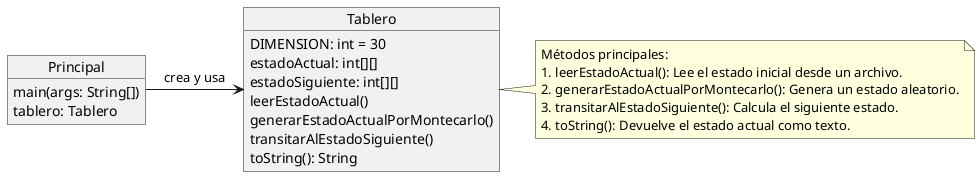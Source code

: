 @startuml

!define MAIN_COLOR #FFCC99
!define TABLERO_COLOR #99CCFF

object "Principal" as Principal {
    main(args: String[])
    tablero: Tablero
}

object "Tablero" as Tablero {
    DIMENSION: int = 30
    estadoActual: int[][]
    estadoSiguiente: int[][]
    leerEstadoActual()
    generarEstadoActualPorMontecarlo()
    transitarAlEstadoSiguiente()
    toString(): String
}

Principal -> Tablero : crea y usa

note right of Tablero
    Métodos principales:
    1. leerEstadoActual(): Lee el estado inicial desde un archivo.
    2. generarEstadoActualPorMontecarlo(): Genera un estado aleatorio.
    3. transitarAlEstadoSiguiente(): Calcula el siguiente estado.
    4. toString(): Devuelve el estado actual como texto.
end note

@enduml